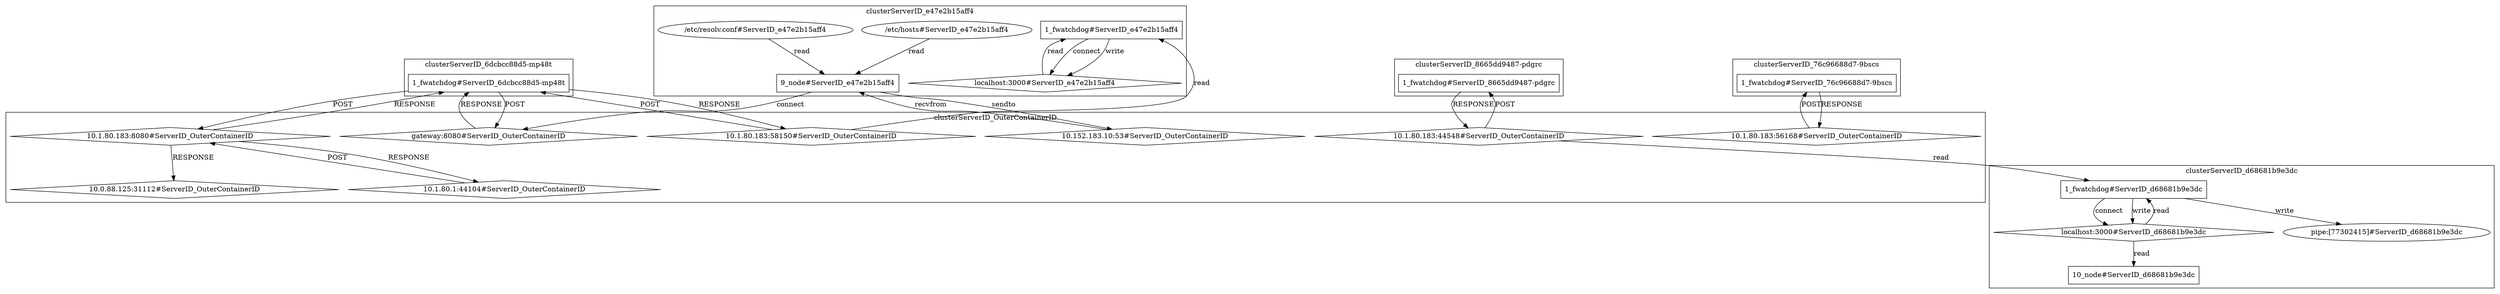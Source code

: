 digraph G {
	"1_fwatchdog#ServerID_6dcbcc88d5-mp48t"->"gateway:8080#ServerID_OuterContainerID"[ label="POST" ];
	"gateway:8080#ServerID_OuterContainerID"->"1_fwatchdog#ServerID_6dcbcc88d5-mp48t"[ label="RESPONSE" ];
	"1_fwatchdog#ServerID_e47e2b15aff4"->"localhost:3000#ServerID_e47e2b15aff4"[ label="connect" ];
	"10.1.80.183:58150#ServerID_OuterContainerID"->"1_fwatchdog#ServerID_6dcbcc88d5-mp48t"[ label="POST" ];
	"1_fwatchdog#ServerID_8665dd9487-pdgrc"->"10.1.80.183:44548#ServerID_OuterContainerID"[ label="RESPONSE" ];
	"10.1.80.183:44548#ServerID_OuterContainerID"->"1_fwatchdog#ServerID_8665dd9487-pdgrc"[ label="POST" ];
	"1_fwatchdog#ServerID_6dcbcc88d5-mp48t"->"10.1.80.183:8080#ServerID_OuterContainerID"[ label="POST" ];
	"10.1.80.183:8080#ServerID_OuterContainerID"->"1_fwatchdog#ServerID_6dcbcc88d5-mp48t"[ label="RESPONSE" ];
	"10.1.80.183:56168#ServerID_OuterContainerID"->"1_fwatchdog#ServerID_76c96688d7-9bscs"[ label="POST" ];
	"1_fwatchdog#ServerID_76c96688d7-9bscs"->"10.1.80.183:56168#ServerID_OuterContainerID"[ label="RESPONSE" ];
	"localhost:3000#ServerID_e47e2b15aff4"->"1_fwatchdog#ServerID_e47e2b15aff4"[ label="read" ];
	"1_fwatchdog#ServerID_6dcbcc88d5-mp48t"->"10.1.80.183:58150#ServerID_OuterContainerID"[ label="RESPONSE" ];
	"1_fwatchdog#ServerID_e47e2b15aff4"->"localhost:3000#ServerID_e47e2b15aff4"[ label="write" ];
	"10.1.80.183:58150#ServerID_OuterContainerID"->"1_fwatchdog#ServerID_e47e2b15aff4"[ label="read" ];
	"/etc/hosts#ServerID_e47e2b15aff4"->"9_node#ServerID_e47e2b15aff4"[ label="read" ];
	"/etc/resolv.conf#ServerID_e47e2b15aff4"->"9_node#ServerID_e47e2b15aff4"[ label="read" ];
	"9_node#ServerID_e47e2b15aff4"->"10.152.183.10:53#ServerID_OuterContainerID"[ label="sendto" ];
	"10.152.183.10:53#ServerID_OuterContainerID"->"9_node#ServerID_e47e2b15aff4"[ label="recvfrom" ];
	"9_node#ServerID_e47e2b15aff4"->"gateway:8080#ServerID_OuterContainerID"[ label="connect" ];
	"1_fwatchdog#ServerID_d68681b9e3dc"->"localhost:3000#ServerID_d68681b9e3dc"[ label="connect" ];
	"10.1.80.183:44548#ServerID_OuterContainerID"->"1_fwatchdog#ServerID_d68681b9e3dc"[ label="read" ];
	"localhost:3000#ServerID_d68681b9e3dc"->"1_fwatchdog#ServerID_d68681b9e3dc"[ label="read" ];
	"1_fwatchdog#ServerID_d68681b9e3dc"->"localhost:3000#ServerID_d68681b9e3dc"[ label="write" ];
	"localhost:3000#ServerID_d68681b9e3dc"->"10_node#ServerID_d68681b9e3dc"[ label="read" ];
	"1_fwatchdog#ServerID_d68681b9e3dc"->"pipe:[77302415]#ServerID_d68681b9e3dc"[ label="write" ];
	"10.1.80.1:44104#ServerID_OuterContainerID"->"10.1.80.183:8080#ServerID_OuterContainerID"[ label="POST" ];
	"10.1.80.183:8080#ServerID_OuterContainerID"->"10.1.80.1:44104#ServerID_OuterContainerID"[ label="RESPONSE" ];
	"10.1.80.183:8080#ServerID_OuterContainerID"->"10.0.88.125:31112#ServerID_OuterContainerID"[ label="RESPONSE" ];
	subgraph "clusterServerID_6dcbcc88d5-mp48t" {
	label="clusterServerID_6dcbcc88d5-mp48t";
	"1_fwatchdog#ServerID_6dcbcc88d5-mp48t" [ shape=box ];

}
;
	subgraph "clusterServerID_76c96688d7-9bscs" {
	label="clusterServerID_76c96688d7-9bscs";
	"1_fwatchdog#ServerID_76c96688d7-9bscs" [ shape=box ];

}
;
	subgraph "clusterServerID_8665dd9487-pdgrc" {
	label="clusterServerID_8665dd9487-pdgrc";
	"1_fwatchdog#ServerID_8665dd9487-pdgrc" [ shape=box ];

}
;
	subgraph "clusterServerID_OuterContainerID" {
	label="clusterServerID_OuterContainerID";
	"10.0.88.125:31112#ServerID_OuterContainerID" [ shape=diamond ];
	"10.1.80.183:44548#ServerID_OuterContainerID" [ shape=diamond ];
	"10.1.80.183:56168#ServerID_OuterContainerID" [ shape=diamond ];
	"10.1.80.183:58150#ServerID_OuterContainerID" [ shape=diamond ];
	"10.1.80.183:8080#ServerID_OuterContainerID" [ shape=diamond ];
	"10.1.80.1:44104#ServerID_OuterContainerID" [ shape=diamond ];
	"10.152.183.10:53#ServerID_OuterContainerID" [ shape=diamond ];
	"gateway:8080#ServerID_OuterContainerID" [ shape=diamond ];

}
;
	subgraph "clusterServerID_d68681b9e3dc" {
	label="clusterServerID_d68681b9e3dc";
	"10_node#ServerID_d68681b9e3dc" [ shape=box ];
	"1_fwatchdog#ServerID_d68681b9e3dc" [ shape=box ];
	"localhost:3000#ServerID_d68681b9e3dc" [ shape=diamond ];
	"pipe:[77302415]#ServerID_d68681b9e3dc" [ shape=ellipse ];

}
;
	subgraph "clusterServerID_e47e2b15aff4" {
	label="clusterServerID_e47e2b15aff4";
	"/etc/hosts#ServerID_e47e2b15aff4" [ shape=ellipse ];
	"/etc/resolv.conf#ServerID_e47e2b15aff4" [ shape=ellipse ];
	"1_fwatchdog#ServerID_e47e2b15aff4" [ shape=box ];
	"9_node#ServerID_e47e2b15aff4" [ shape=box ];
	"localhost:3000#ServerID_e47e2b15aff4" [ shape=diamond ];

}
;

}

